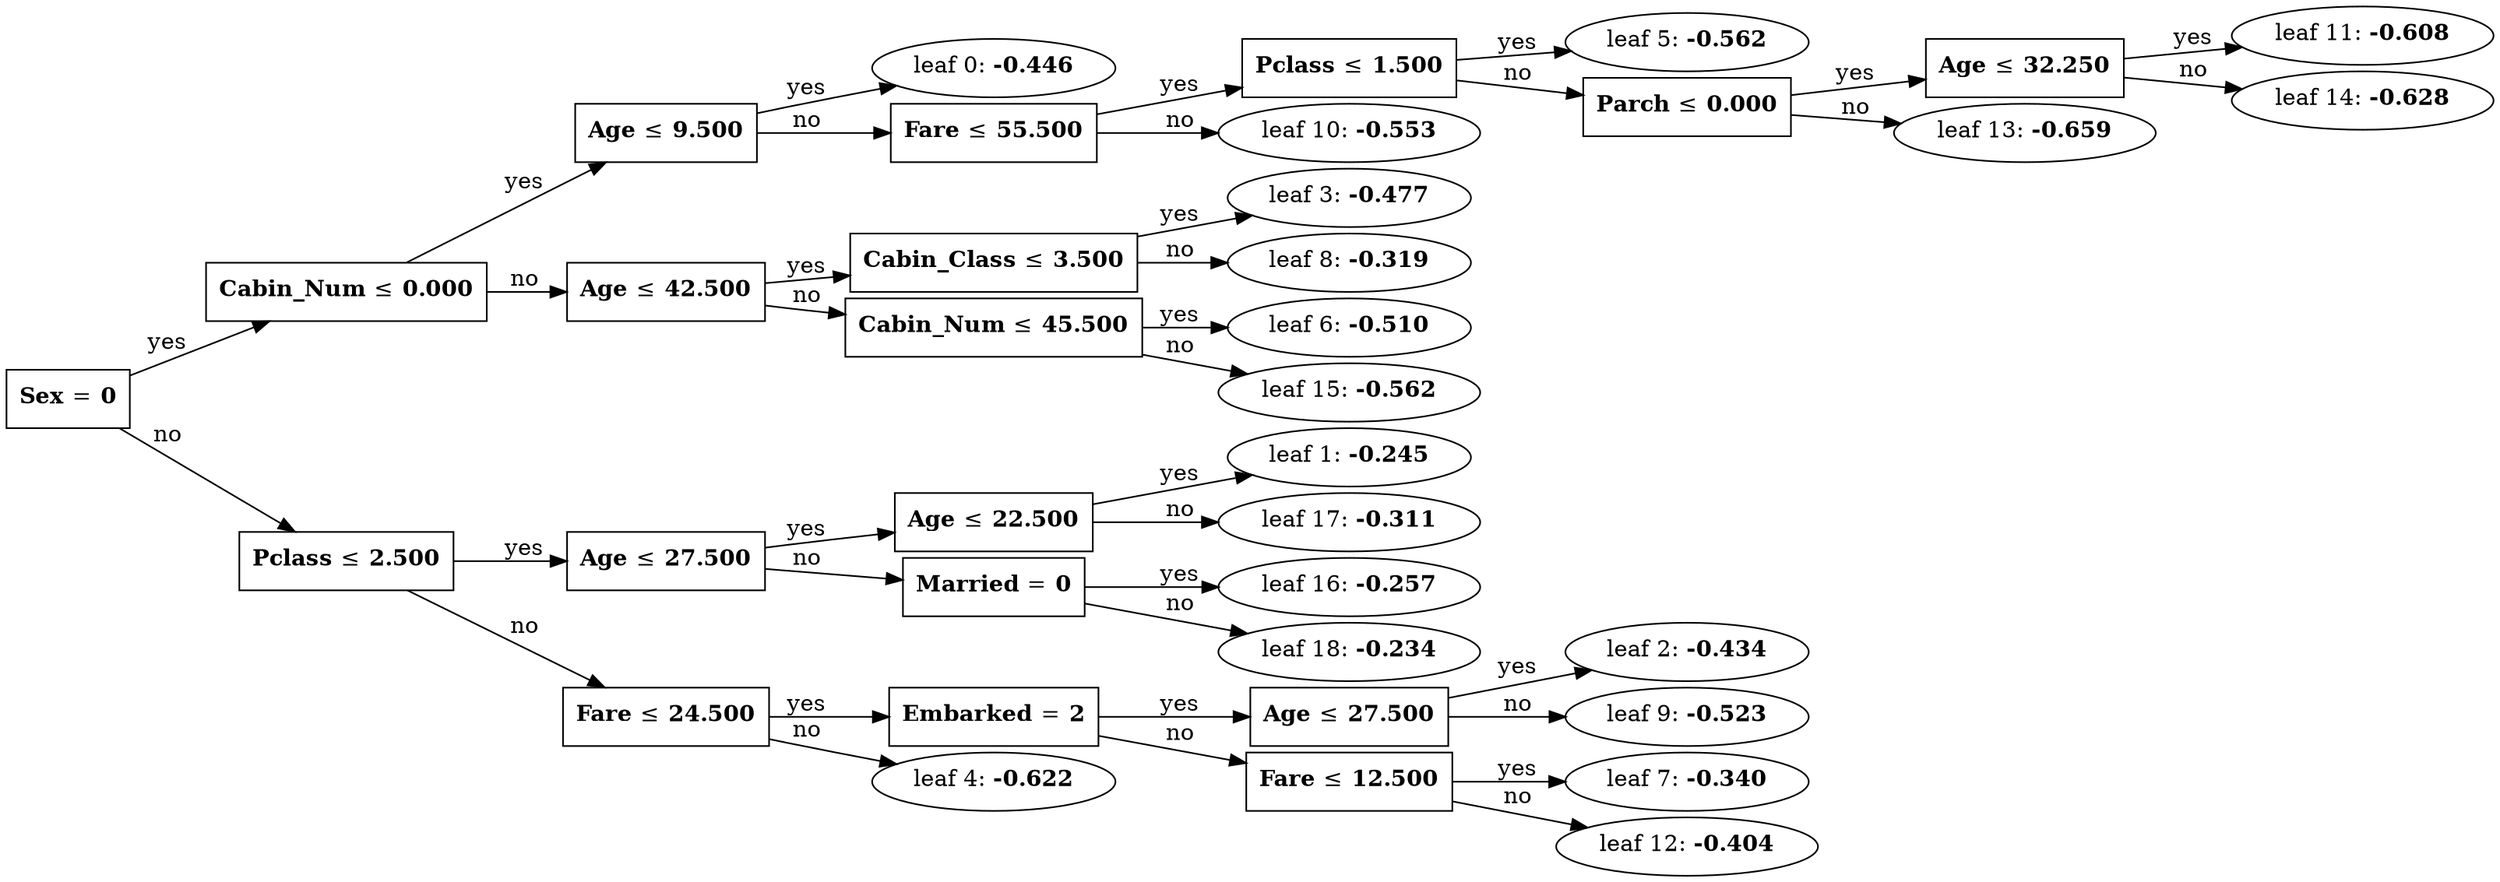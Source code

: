 digraph Tree {
	graph [nodesep=0.05 rankdir=LR ranksep=0.3]
	split0 [label=<<B>Sex</B> = <B>0</B>> fillcolor=white shape=rectangle style=""]
	split2 [label=<<B>Cabin_Num</B> &#8804; <B>0.000</B>> fillcolor=white shape=rectangle style=""]
	split4 [label=<<B>Age</B> &#8804; <B>9.500</B>> fillcolor=white shape=rectangle style=""]
	leaf0 [label=<leaf 0: <B>-0.446</B>>]
	split4 -> leaf0 [label=yes]
	split9 [label=<<B>Fare</B> &#8804; <B>55.500</B>> fillcolor=white shape=rectangle style=""]
	split10 [label=<<B>Pclass</B> &#8804; <B>1.500</B>> fillcolor=white shape=rectangle style=""]
	leaf5 [label=<leaf 5: <B>-0.562</B>>]
	split10 -> leaf5 [label=yes]
	split12 [label=<<B>Parch</B> &#8804; <B>0.000</B>> fillcolor=white shape=rectangle style=""]
	split13 [label=<<B>Age</B> &#8804; <B>32.250</B>> fillcolor=white shape=rectangle style=""]
	leaf11 [label=<leaf 11: <B>-0.608</B>>]
	split13 -> leaf11 [label=yes]
	leaf14 [label=<leaf 14: <B>-0.628</B>>]
	split13 -> leaf14 [label=no]
	split12 -> split13 [label=yes]
	leaf13 [label=<leaf 13: <B>-0.659</B>>]
	split12 -> leaf13 [label=no]
	split10 -> split12 [label=no]
	split9 -> split10 [label=yes]
	leaf10 [label=<leaf 10: <B>-0.553</B>>]
	split9 -> leaf10 [label=no]
	split4 -> split9 [label=no]
	split2 -> split4 [label=yes]
	split5 [label=<<B>Age</B> &#8804; <B>42.500</B>> fillcolor=white shape=rectangle style=""]
	split7 [label=<<B>Cabin_Class</B> &#8804; <B>3.500</B>> fillcolor=white shape=rectangle style=""]
	leaf3 [label=<leaf 3: <B>-0.477</B>>]
	split7 -> leaf3 [label=yes]
	leaf8 [label=<leaf 8: <B>-0.319</B>>]
	split7 -> leaf8 [label=no]
	split5 -> split7 [label=yes]
	split14 [label=<<B>Cabin_Num</B> &#8804; <B>45.500</B>> fillcolor=white shape=rectangle style=""]
	leaf6 [label=<leaf 6: <B>-0.510</B>>]
	split14 -> leaf6 [label=yes]
	leaf15 [label=<leaf 15: <B>-0.562</B>>]
	split14 -> leaf15 [label=no]
	split5 -> split14 [label=no]
	split2 -> split5 [label=no]
	split0 -> split2 [label=yes]
	split1 [label=<<B>Pclass</B> &#8804; <B>2.500</B>> fillcolor=white shape=rectangle style=""]
	split15 [label=<<B>Age</B> &#8804; <B>27.500</B>> fillcolor=white shape=rectangle style=""]
	split16 [label=<<B>Age</B> &#8804; <B>22.500</B>> fillcolor=white shape=rectangle style=""]
	leaf1 [label=<leaf 1: <B>-0.245</B>>]
	split16 -> leaf1 [label=yes]
	leaf17 [label=<leaf 17: <B>-0.311</B>>]
	split16 -> leaf17 [label=no]
	split15 -> split16 [label=yes]
	split17 [label=<<B>Married</B> = <B>0</B>> fillcolor=white shape=rectangle style=""]
	leaf16 [label=<leaf 16: <B>-0.257</B>>]
	split17 -> leaf16 [label=yes]
	leaf18 [label=<leaf 18: <B>-0.234</B>>]
	split17 -> leaf18 [label=no]
	split15 -> split17 [label=no]
	split1 -> split15 [label=yes]
	split3 [label=<<B>Fare</B> &#8804; <B>24.500</B>> fillcolor=white shape=rectangle style=""]
	split6 [label=<<B>Embarked</B> = <B>2</B>> fillcolor=white shape=rectangle style=""]
	split8 [label=<<B>Age</B> &#8804; <B>27.500</B>> fillcolor=white shape=rectangle style=""]
	leaf2 [label=<leaf 2: <B>-0.434</B>>]
	split8 -> leaf2 [label=yes]
	leaf9 [label=<leaf 9: <B>-0.523</B>>]
	split8 -> leaf9 [label=no]
	split6 -> split8 [label=yes]
	split11 [label=<<B>Fare</B> &#8804; <B>12.500</B>> fillcolor=white shape=rectangle style=""]
	leaf7 [label=<leaf 7: <B>-0.340</B>>]
	split11 -> leaf7 [label=yes]
	leaf12 [label=<leaf 12: <B>-0.404</B>>]
	split11 -> leaf12 [label=no]
	split6 -> split11 [label=no]
	split3 -> split6 [label=yes]
	leaf4 [label=<leaf 4: <B>-0.622</B>>]
	split3 -> leaf4 [label=no]
	split1 -> split3 [label=no]
	split0 -> split1 [label=no]
}
